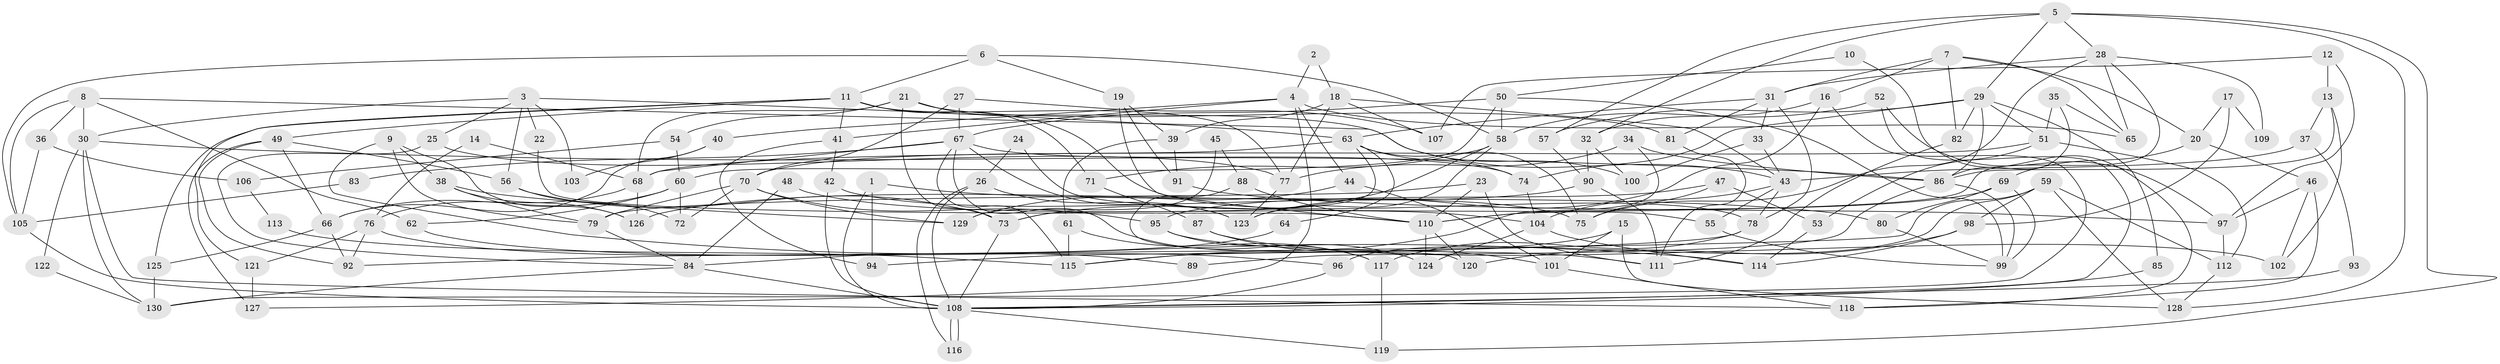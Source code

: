 // coarse degree distribution, {4: 0.3076923076923077, 3: 0.23076923076923078, 2: 0.10256410256410256, 5: 0.07692307692307693, 11: 0.02564102564102564, 12: 0.05128205128205128, 7: 0.07692307692307693, 10: 0.05128205128205128, 6: 0.02564102564102564, 9: 0.02564102564102564, 19: 0.02564102564102564}
// Generated by graph-tools (version 1.1) at 2025/54/03/04/25 21:54:36]
// undirected, 130 vertices, 260 edges
graph export_dot {
graph [start="1"]
  node [color=gray90,style=filled];
  1;
  2;
  3;
  4;
  5;
  6;
  7;
  8;
  9;
  10;
  11;
  12;
  13;
  14;
  15;
  16;
  17;
  18;
  19;
  20;
  21;
  22;
  23;
  24;
  25;
  26;
  27;
  28;
  29;
  30;
  31;
  32;
  33;
  34;
  35;
  36;
  37;
  38;
  39;
  40;
  41;
  42;
  43;
  44;
  45;
  46;
  47;
  48;
  49;
  50;
  51;
  52;
  53;
  54;
  55;
  56;
  57;
  58;
  59;
  60;
  61;
  62;
  63;
  64;
  65;
  66;
  67;
  68;
  69;
  70;
  71;
  72;
  73;
  74;
  75;
  76;
  77;
  78;
  79;
  80;
  81;
  82;
  83;
  84;
  85;
  86;
  87;
  88;
  89;
  90;
  91;
  92;
  93;
  94;
  95;
  96;
  97;
  98;
  99;
  100;
  101;
  102;
  103;
  104;
  105;
  106;
  107;
  108;
  109;
  110;
  111;
  112;
  113;
  114;
  115;
  116;
  117;
  118;
  119;
  120;
  121;
  122;
  123;
  124;
  125;
  126;
  127;
  128;
  129;
  130;
  1 -- 94;
  1 -- 108;
  1 -- 80;
  2 -- 4;
  2 -- 18;
  3 -- 63;
  3 -- 25;
  3 -- 22;
  3 -- 30;
  3 -- 56;
  3 -- 103;
  4 -- 65;
  4 -- 44;
  4 -- 40;
  4 -- 41;
  4 -- 127;
  5 -- 32;
  5 -- 29;
  5 -- 28;
  5 -- 57;
  5 -- 119;
  5 -- 128;
  6 -- 19;
  6 -- 11;
  6 -- 58;
  6 -- 105;
  7 -- 16;
  7 -- 31;
  7 -- 20;
  7 -- 65;
  7 -- 82;
  8 -- 105;
  8 -- 30;
  8 -- 36;
  8 -- 43;
  8 -- 62;
  9 -- 79;
  9 -- 126;
  9 -- 38;
  9 -- 114;
  10 -- 50;
  10 -- 118;
  11 -- 121;
  11 -- 100;
  11 -- 41;
  11 -- 49;
  11 -- 71;
  11 -- 77;
  11 -- 125;
  12 -- 13;
  12 -- 107;
  12 -- 97;
  13 -- 86;
  13 -- 102;
  13 -- 37;
  14 -- 76;
  14 -- 68;
  15 -- 128;
  15 -- 115;
  15 -- 101;
  16 -- 123;
  16 -- 130;
  16 -- 32;
  17 -- 98;
  17 -- 20;
  17 -- 109;
  18 -- 77;
  18 -- 39;
  18 -- 43;
  18 -- 107;
  19 -- 110;
  19 -- 91;
  19 -- 39;
  20 -- 69;
  20 -- 46;
  21 -- 78;
  21 -- 68;
  21 -- 54;
  21 -- 73;
  21 -- 81;
  22 -- 110;
  23 -- 111;
  23 -- 79;
  23 -- 110;
  24 -- 55;
  24 -- 26;
  25 -- 77;
  25 -- 84;
  26 -- 108;
  26 -- 123;
  26 -- 116;
  27 -- 70;
  27 -- 67;
  27 -- 107;
  28 -- 75;
  28 -- 31;
  28 -- 65;
  28 -- 109;
  28 -- 110;
  29 -- 86;
  29 -- 51;
  29 -- 57;
  29 -- 74;
  29 -- 82;
  29 -- 85;
  30 -- 86;
  30 -- 118;
  30 -- 122;
  30 -- 130;
  31 -- 81;
  31 -- 33;
  31 -- 63;
  31 -- 78;
  32 -- 90;
  32 -- 100;
  33 -- 43;
  33 -- 100;
  34 -- 86;
  34 -- 77;
  34 -- 115;
  35 -- 65;
  35 -- 51;
  35 -- 86;
  36 -- 105;
  36 -- 106;
  37 -- 43;
  37 -- 93;
  38 -- 79;
  38 -- 126;
  38 -- 129;
  39 -- 61;
  39 -- 91;
  40 -- 66;
  40 -- 103;
  41 -- 42;
  41 -- 94;
  42 -- 108;
  42 -- 75;
  43 -- 55;
  43 -- 78;
  43 -- 104;
  44 -- 129;
  44 -- 101;
  45 -- 129;
  45 -- 88;
  46 -- 97;
  46 -- 102;
  46 -- 118;
  47 -- 75;
  47 -- 53;
  47 -- 95;
  48 -- 84;
  48 -- 104;
  49 -- 56;
  49 -- 66;
  49 -- 92;
  49 -- 127;
  50 -- 58;
  50 -- 67;
  50 -- 60;
  50 -- 99;
  51 -- 68;
  51 -- 112;
  51 -- 53;
  52 -- 58;
  52 -- 108;
  52 -- 97;
  53 -- 114;
  54 -- 60;
  54 -- 106;
  55 -- 99;
  56 -- 72;
  56 -- 73;
  57 -- 90;
  58 -- 73;
  58 -- 71;
  58 -- 123;
  59 -- 128;
  59 -- 92;
  59 -- 96;
  59 -- 98;
  59 -- 112;
  60 -- 62;
  60 -- 66;
  60 -- 72;
  61 -- 117;
  61 -- 115;
  62 -- 96;
  63 -- 73;
  63 -- 64;
  63 -- 70;
  63 -- 74;
  63 -- 75;
  64 -- 84;
  66 -- 92;
  66 -- 125;
  67 -- 74;
  67 -- 124;
  67 -- 68;
  67 -- 83;
  67 -- 115;
  67 -- 123;
  68 -- 126;
  68 -- 76;
  69 -- 110;
  69 -- 99;
  69 -- 80;
  70 -- 95;
  70 -- 72;
  70 -- 79;
  70 -- 129;
  71 -- 87;
  73 -- 108;
  74 -- 104;
  76 -- 92;
  76 -- 89;
  76 -- 121;
  77 -- 123;
  78 -- 94;
  78 -- 117;
  79 -- 84;
  80 -- 99;
  81 -- 111;
  82 -- 111;
  83 -- 105;
  84 -- 108;
  84 -- 130;
  85 -- 108;
  86 -- 99;
  86 -- 89;
  87 -- 101;
  87 -- 102;
  88 -- 110;
  88 -- 120;
  90 -- 111;
  90 -- 126;
  91 -- 97;
  93 -- 108;
  95 -- 117;
  95 -- 111;
  96 -- 108;
  97 -- 112;
  98 -- 114;
  98 -- 120;
  101 -- 118;
  104 -- 114;
  104 -- 124;
  105 -- 108;
  106 -- 113;
  108 -- 116;
  108 -- 116;
  108 -- 119;
  110 -- 120;
  110 -- 124;
  112 -- 128;
  113 -- 115;
  117 -- 119;
  121 -- 127;
  122 -- 130;
  125 -- 130;
}
